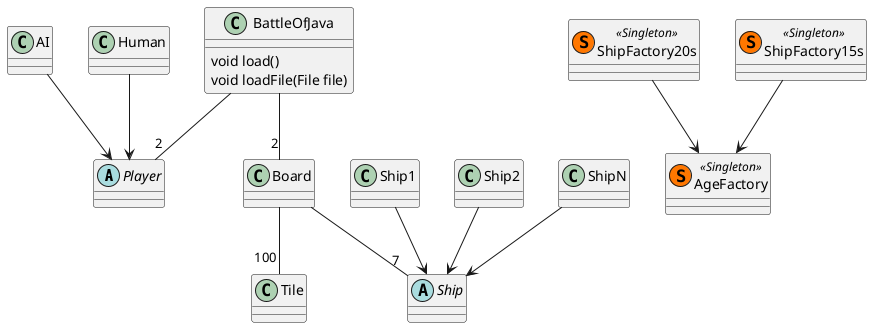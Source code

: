 @startuml
abstract class Player
AI --> Player
Human --> Player

BattleOfJava --"2" Player
BattleOfJava --"2" Board
Board --"100" Tile

Board --"7" Ship
abstract class Ship
Ship1 --> Ship
Ship2 --> Ship
ShipN --> Ship

class AgeFactory << (S,#FF7700) Singleton >>
class ShipFactory20s << (S,#FF7700) Singleton >>
class ShipFactory15s << (S,#FF7700) Singleton >>
ShipFactory15s --> AgeFactory
ShipFactory20s --> AgeFactory

class BattleOfJava {
	void load()
	void loadFile(File file)
}

@enduml

